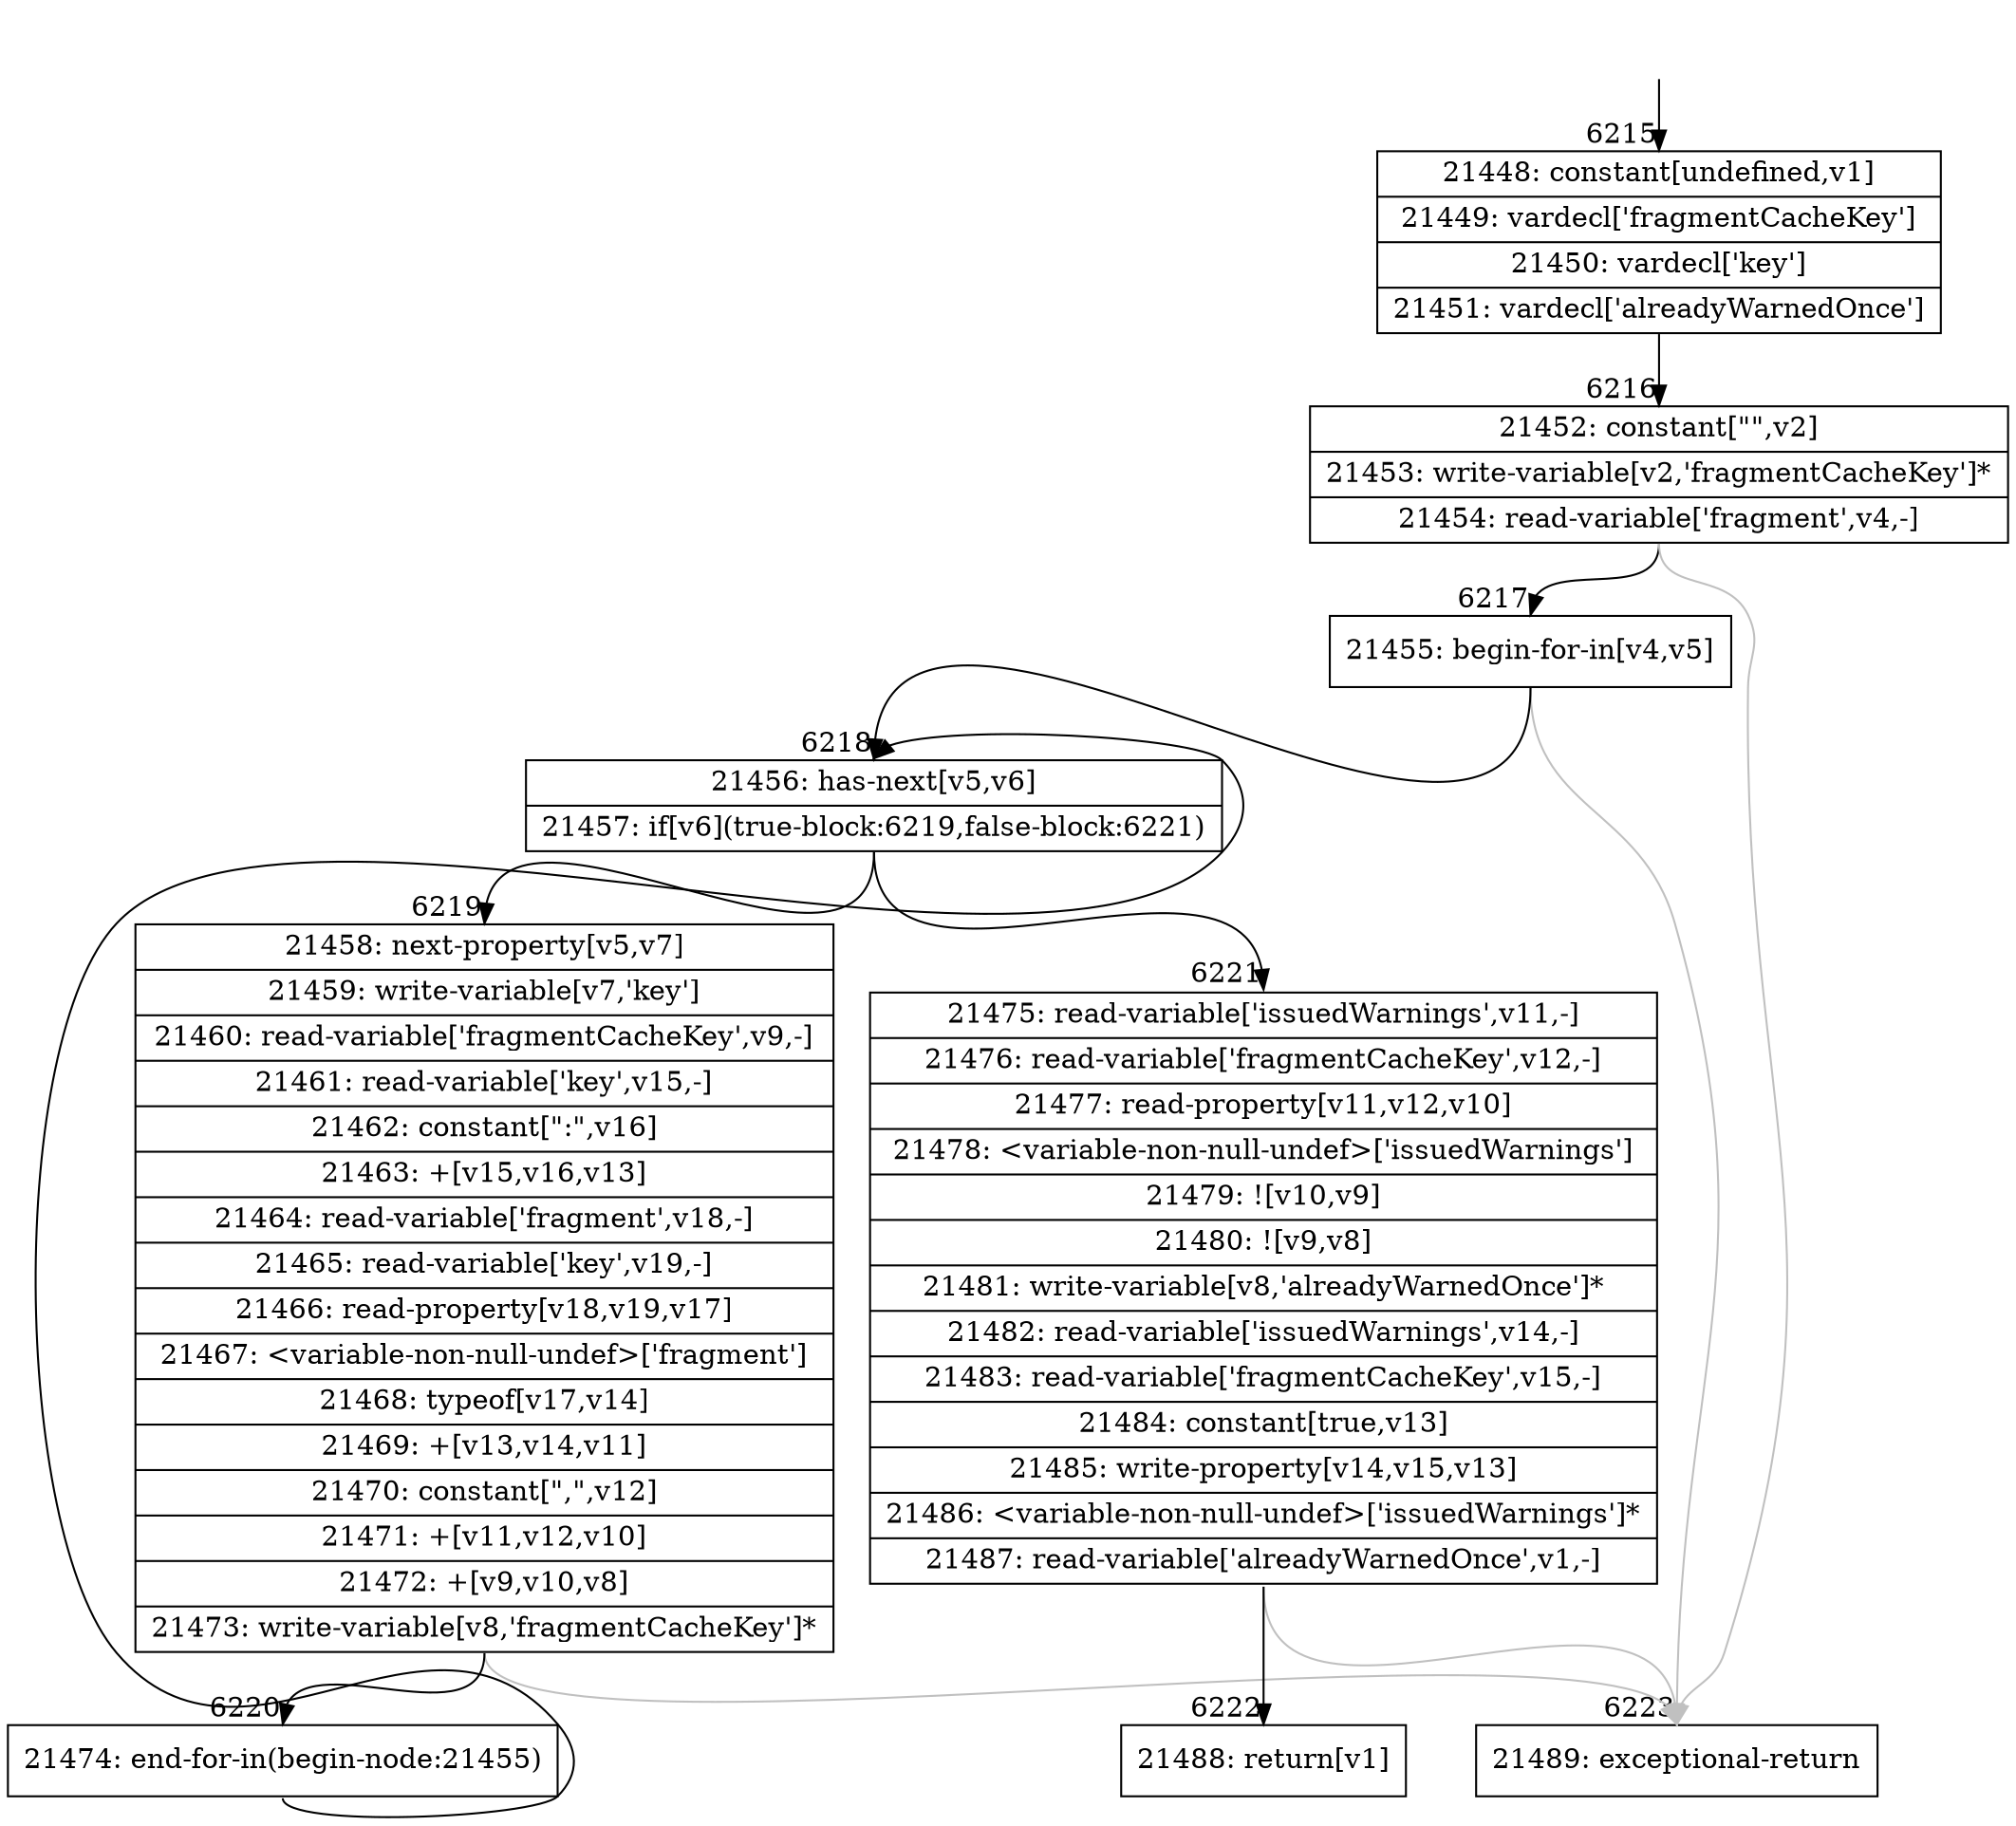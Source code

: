 digraph {
rankdir="TD"
BB_entry430[shape=none,label=""];
BB_entry430 -> BB6215 [tailport=s, headport=n, headlabel="    6215"]
BB6215 [shape=record label="{21448: constant[undefined,v1]|21449: vardecl['fragmentCacheKey']|21450: vardecl['key']|21451: vardecl['alreadyWarnedOnce']}" ] 
BB6215 -> BB6216 [tailport=s, headport=n, headlabel="      6216"]
BB6216 [shape=record label="{21452: constant[\"\",v2]|21453: write-variable[v2,'fragmentCacheKey']*|21454: read-variable['fragment',v4,-]}" ] 
BB6216 -> BB6217 [tailport=s, headport=n, headlabel="      6217"]
BB6216 -> BB6223 [tailport=s, headport=n, color=gray, headlabel="      6223"]
BB6217 [shape=record label="{21455: begin-for-in[v4,v5]}" ] 
BB6217 -> BB6218 [tailport=s, headport=n, headlabel="      6218"]
BB6217 -> BB6223 [tailport=s, headport=n, color=gray]
BB6218 [shape=record label="{21456: has-next[v5,v6]|21457: if[v6](true-block:6219,false-block:6221)}" ] 
BB6218 -> BB6219 [tailport=s, headport=n, headlabel="      6219"]
BB6218 -> BB6221 [tailport=s, headport=n, headlabel="      6221"]
BB6219 [shape=record label="{21458: next-property[v5,v7]|21459: write-variable[v7,'key']|21460: read-variable['fragmentCacheKey',v9,-]|21461: read-variable['key',v15,-]|21462: constant[\":\",v16]|21463: +[v15,v16,v13]|21464: read-variable['fragment',v18,-]|21465: read-variable['key',v19,-]|21466: read-property[v18,v19,v17]|21467: \<variable-non-null-undef\>['fragment']|21468: typeof[v17,v14]|21469: +[v13,v14,v11]|21470: constant[\",\",v12]|21471: +[v11,v12,v10]|21472: +[v9,v10,v8]|21473: write-variable[v8,'fragmentCacheKey']*}" ] 
BB6219 -> BB6220 [tailport=s, headport=n, headlabel="      6220"]
BB6219 -> BB6223 [tailport=s, headport=n, color=gray]
BB6220 [shape=record label="{21474: end-for-in(begin-node:21455)}" ] 
BB6220 -> BB6218 [tailport=s, headport=n]
BB6221 [shape=record label="{21475: read-variable['issuedWarnings',v11,-]|21476: read-variable['fragmentCacheKey',v12,-]|21477: read-property[v11,v12,v10]|21478: \<variable-non-null-undef\>['issuedWarnings']|21479: ![v10,v9]|21480: ![v9,v8]|21481: write-variable[v8,'alreadyWarnedOnce']*|21482: read-variable['issuedWarnings',v14,-]|21483: read-variable['fragmentCacheKey',v15,-]|21484: constant[true,v13]|21485: write-property[v14,v15,v13]|21486: \<variable-non-null-undef\>['issuedWarnings']*|21487: read-variable['alreadyWarnedOnce',v1,-]}" ] 
BB6221 -> BB6222 [tailport=s, headport=n, headlabel="      6222"]
BB6221 -> BB6223 [tailport=s, headport=n, color=gray]
BB6222 [shape=record label="{21488: return[v1]}" ] 
BB6223 [shape=record label="{21489: exceptional-return}" ] 
//#$~ 11016
}
